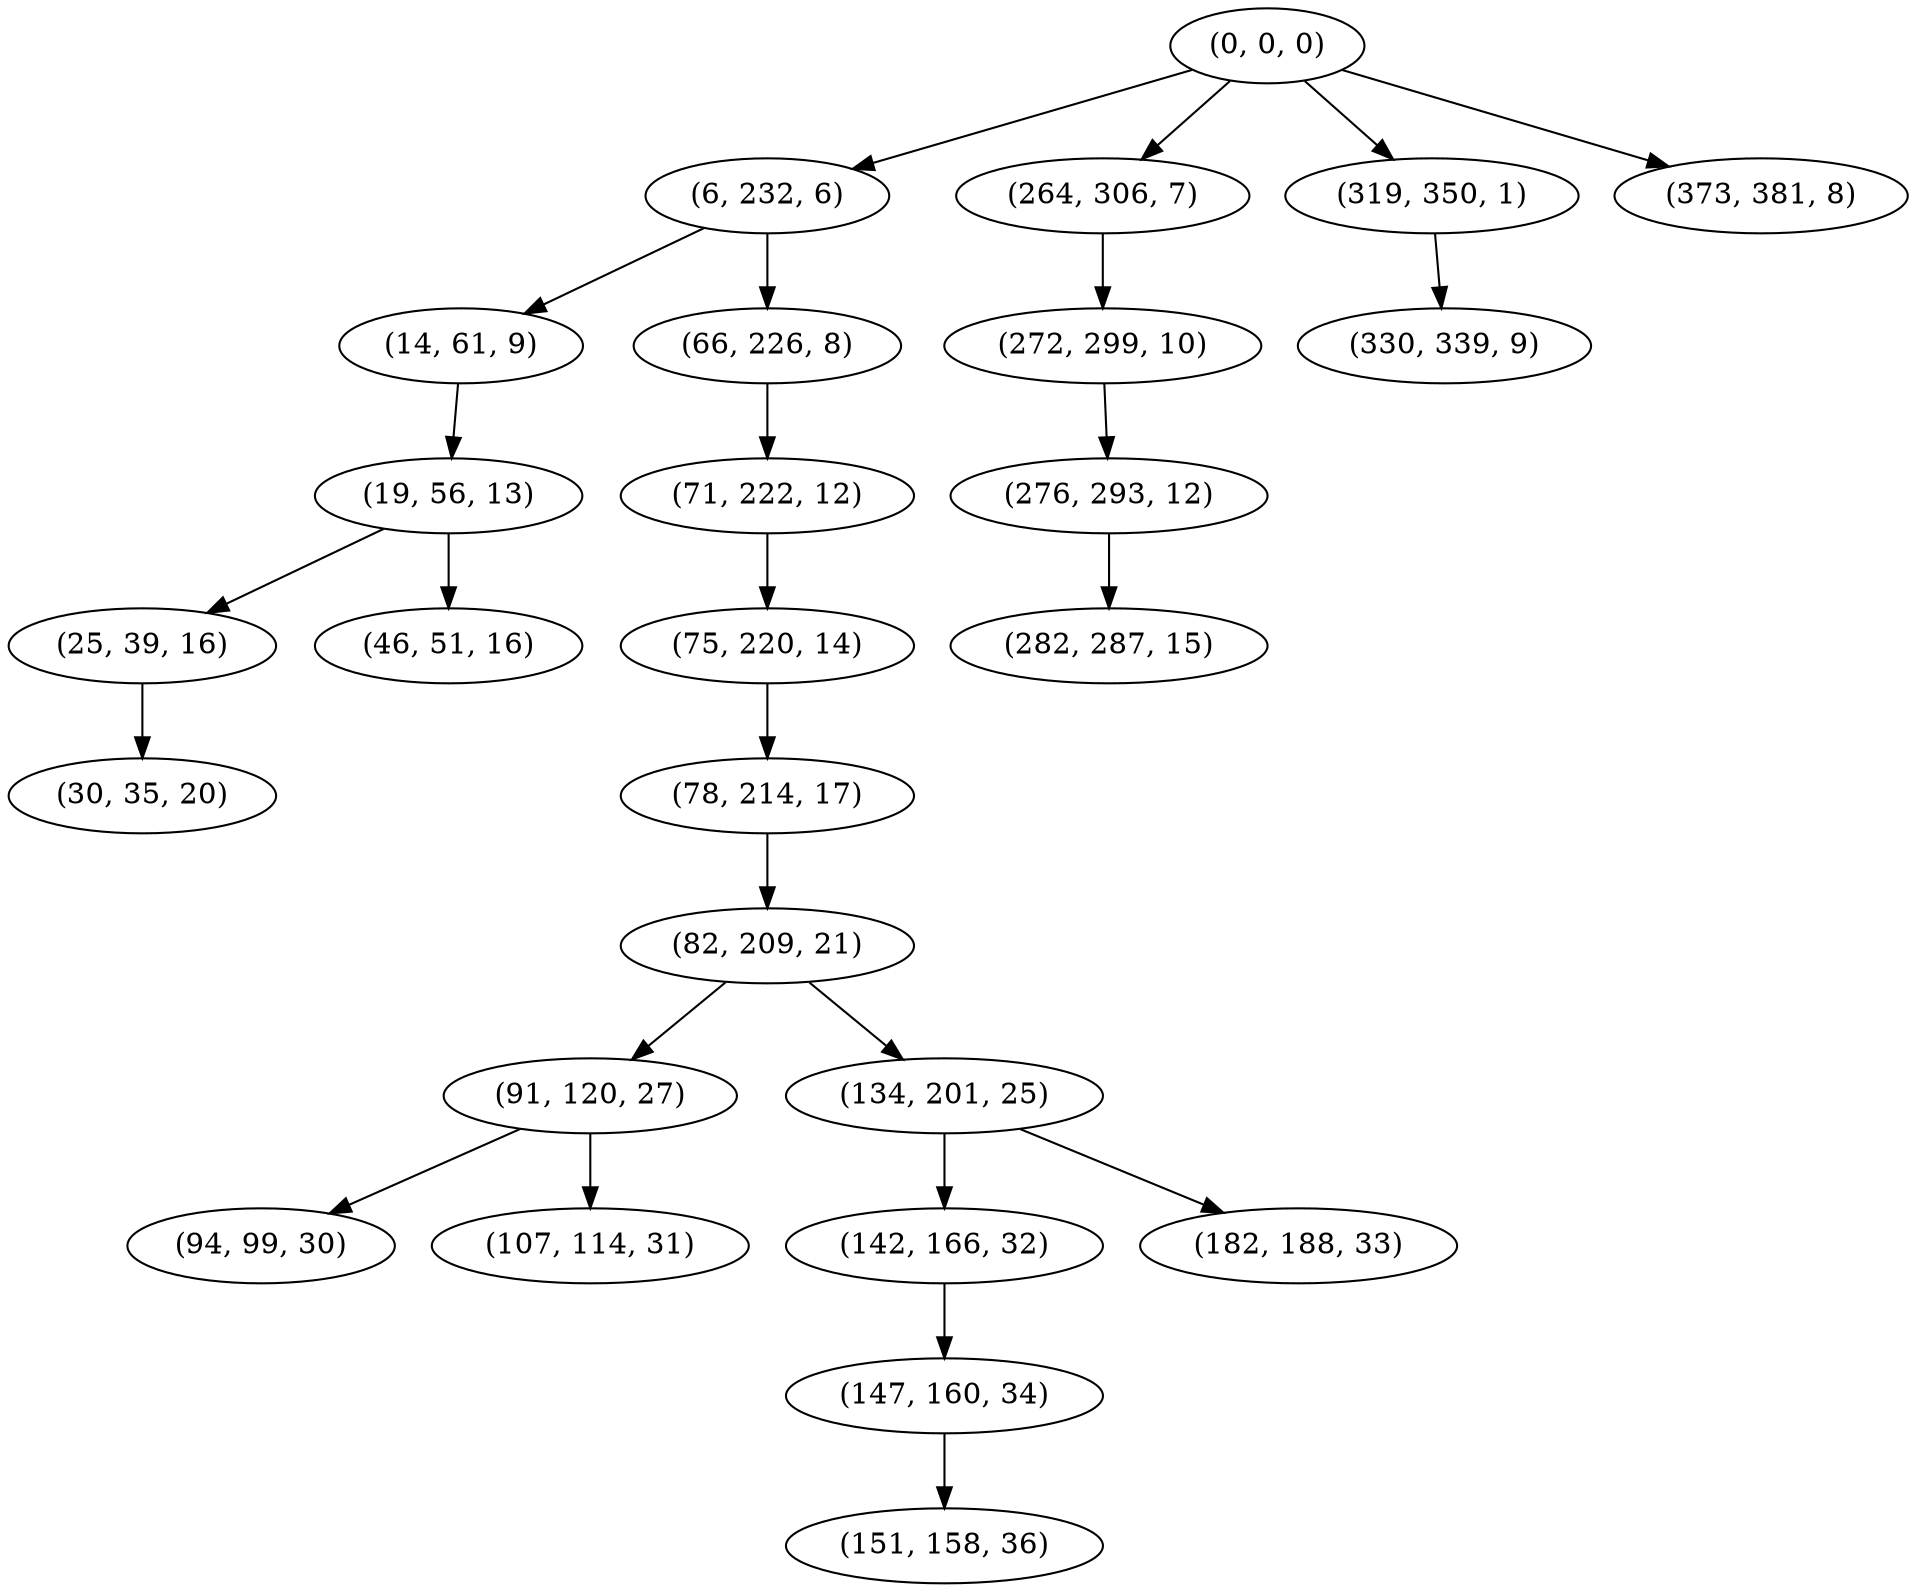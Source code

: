 digraph tree {
    "(0, 0, 0)";
    "(6, 232, 6)";
    "(14, 61, 9)";
    "(19, 56, 13)";
    "(25, 39, 16)";
    "(30, 35, 20)";
    "(46, 51, 16)";
    "(66, 226, 8)";
    "(71, 222, 12)";
    "(75, 220, 14)";
    "(78, 214, 17)";
    "(82, 209, 21)";
    "(91, 120, 27)";
    "(94, 99, 30)";
    "(107, 114, 31)";
    "(134, 201, 25)";
    "(142, 166, 32)";
    "(147, 160, 34)";
    "(151, 158, 36)";
    "(182, 188, 33)";
    "(264, 306, 7)";
    "(272, 299, 10)";
    "(276, 293, 12)";
    "(282, 287, 15)";
    "(319, 350, 1)";
    "(330, 339, 9)";
    "(373, 381, 8)";
    "(0, 0, 0)" -> "(6, 232, 6)";
    "(0, 0, 0)" -> "(264, 306, 7)";
    "(0, 0, 0)" -> "(319, 350, 1)";
    "(0, 0, 0)" -> "(373, 381, 8)";
    "(6, 232, 6)" -> "(14, 61, 9)";
    "(6, 232, 6)" -> "(66, 226, 8)";
    "(14, 61, 9)" -> "(19, 56, 13)";
    "(19, 56, 13)" -> "(25, 39, 16)";
    "(19, 56, 13)" -> "(46, 51, 16)";
    "(25, 39, 16)" -> "(30, 35, 20)";
    "(66, 226, 8)" -> "(71, 222, 12)";
    "(71, 222, 12)" -> "(75, 220, 14)";
    "(75, 220, 14)" -> "(78, 214, 17)";
    "(78, 214, 17)" -> "(82, 209, 21)";
    "(82, 209, 21)" -> "(91, 120, 27)";
    "(82, 209, 21)" -> "(134, 201, 25)";
    "(91, 120, 27)" -> "(94, 99, 30)";
    "(91, 120, 27)" -> "(107, 114, 31)";
    "(134, 201, 25)" -> "(142, 166, 32)";
    "(134, 201, 25)" -> "(182, 188, 33)";
    "(142, 166, 32)" -> "(147, 160, 34)";
    "(147, 160, 34)" -> "(151, 158, 36)";
    "(264, 306, 7)" -> "(272, 299, 10)";
    "(272, 299, 10)" -> "(276, 293, 12)";
    "(276, 293, 12)" -> "(282, 287, 15)";
    "(319, 350, 1)" -> "(330, 339, 9)";
}
